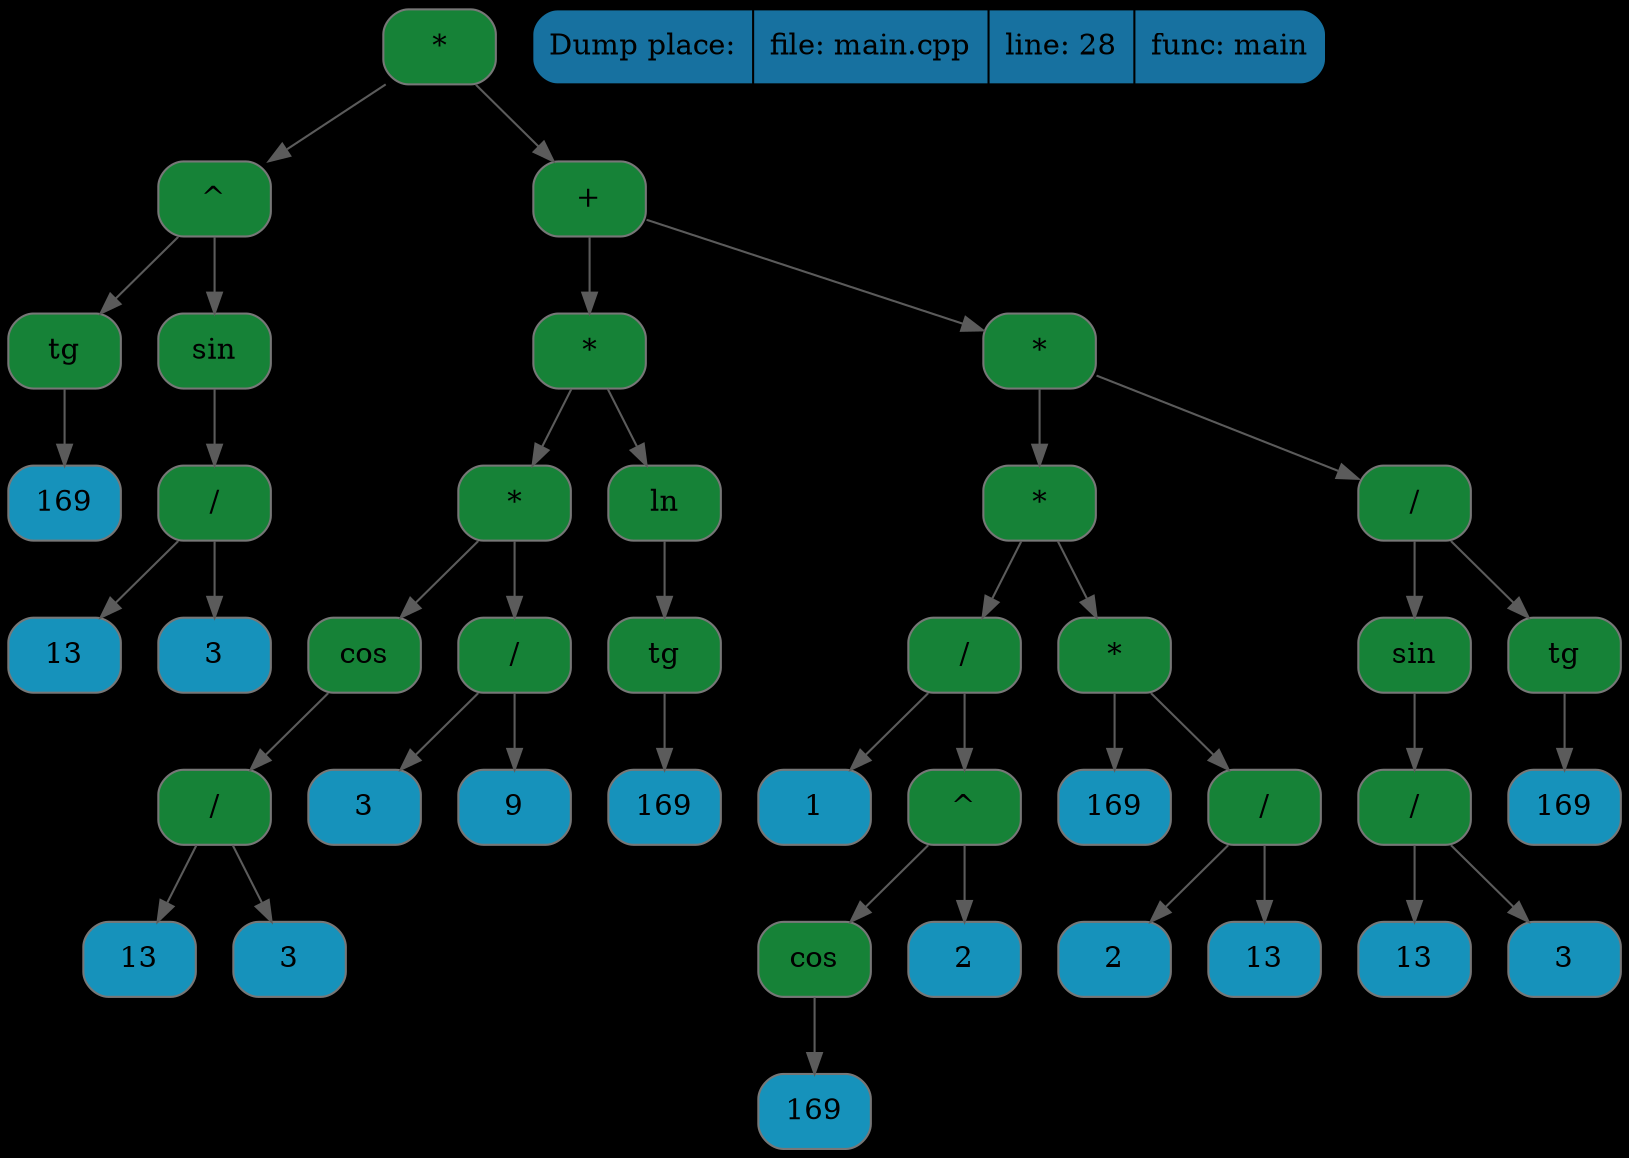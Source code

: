 digraph G{
rankdir=TB
graph [bgcolor="#000000"];
node0x504000000010[shape=Mrecord, style=filled, fillcolor="#168237"label ="*", color = "#777777"];
node0x504000001010[shape=Mrecord, style=filled, fillcolor="#168237"label ="^", color = "#777777"];
node0x504000000050[shape=Mrecord, style=filled, fillcolor="#168237"label ="tg", color = "#777777"];
node0x504000000090[shape=Mrecord, style=filled, fillcolor="#1692bb"label ="169", color = "#777777"];
node0x504000000150[shape=Mrecord, style=filled, fillcolor="#168237"label ="sin", color = "#777777"];
node0x504000000190[shape=Mrecord, style=filled, fillcolor="#168237"label ="/", color = "#777777"];
node0x5040000001d0[shape=Mrecord, style=filled, fillcolor="#1692bb"label ="13", color = "#777777"];
node0x504000000210[shape=Mrecord, style=filled, fillcolor="#1692bb"label ="3", color = "#777777"];
node0x504000001050[shape=Mrecord, style=filled, fillcolor="#168237"label ="+", color = "#777777"];
node0x504000000f90[shape=Mrecord, style=filled, fillcolor="#168237"label ="*", color = "#777777"];
node0x504000000550[shape=Mrecord, style=filled, fillcolor="#168237"label ="*", color = "#777777"];
node0x504000000650[shape=Mrecord, style=filled, fillcolor="#168237"label ="cos", color = "#777777"];
node0x504000000690[shape=Mrecord, style=filled, fillcolor="#168237"label ="/", color = "#777777"];
node0x5040000006d0[shape=Mrecord, style=filled, fillcolor="#1692bb"label ="13", color = "#777777"];
node0x504000000710[shape=Mrecord, style=filled, fillcolor="#1692bb"label ="3", color = "#777777"];
node0x504000000590[shape=Mrecord, style=filled, fillcolor="#168237"label ="/", color = "#777777"];
node0x5040000008d0[shape=Mrecord, style=filled, fillcolor="#1692bb"label ="3", color = "#777777"];
node0x504000000910[shape=Mrecord, style=filled, fillcolor="#1692bb"label ="9", color = "#777777"];
node0x504000000950[shape=Mrecord, style=filled, fillcolor="#168237"label ="ln", color = "#777777"];
node0x504000000450[shape=Mrecord, style=filled, fillcolor="#168237"label ="tg", color = "#777777"];
node0x504000000490[shape=Mrecord, style=filled, fillcolor="#1692bb"label ="169", color = "#777777"];
node0x504000000fd0[shape=Mrecord, style=filled, fillcolor="#168237"label ="*", color = "#777777"];
node0x504000000990[shape=Mrecord, style=filled, fillcolor="#168237"label ="*", color = "#777777"];
node0x504000000a90[shape=Mrecord, style=filled, fillcolor="#168237"label ="/", color = "#777777"];
node0x504000000c10[shape=Mrecord, style=filled, fillcolor="#1692bb"label ="1", color = "#777777"];
node0x504000000c50[shape=Mrecord, style=filled, fillcolor="#168237"label ="^", color = "#777777"];
node0x504000000b90[shape=Mrecord, style=filled, fillcolor="#168237"label ="cos", color = "#777777"];
node0x504000000ad0[shape=Mrecord, style=filled, fillcolor="#1692bb"label ="169", color = "#777777"];
node0x504000000bd0[shape=Mrecord, style=filled, fillcolor="#1692bb"label ="2", color = "#777777"];
node0x5040000009d0[shape=Mrecord, style=filled, fillcolor="#168237"label ="*", color = "#777777"];
node0x504000000ed0[shape=Mrecord, style=filled, fillcolor="#1692bb"label ="169", color = "#777777"];
node0x504000000f10[shape=Mrecord, style=filled, fillcolor="#168237"label ="/", color = "#777777"];
node0x504000000c90[shape=Mrecord, style=filled, fillcolor="#1692bb"label ="2", color = "#777777"];
node0x504000000cd0[shape=Mrecord, style=filled, fillcolor="#1692bb"label ="13", color = "#777777"];
node0x504000000f50[shape=Mrecord, style=filled, fillcolor="#168237"label ="/", color = "#777777"];
node0x504000000250[shape=Mrecord, style=filled, fillcolor="#168237"label ="sin", color = "#777777"];
node0x504000000290[shape=Mrecord, style=filled, fillcolor="#168237"label ="/", color = "#777777"];
node0x5040000002d0[shape=Mrecord, style=filled, fillcolor="#1692bb"label ="13", color = "#777777"];
node0x504000000310[shape=Mrecord, style=filled, fillcolor="#1692bb"label ="3", color = "#777777"];
node0x504000000350[shape=Mrecord, style=filled, fillcolor="#168237"label ="tg", color = "#777777"];
node0x504000000390[shape=Mrecord, style=filled, fillcolor="#1692bb"label ="169", color = "#777777"];
edge[color="#5b5b5b"];
node0x504000000010->node0x504000001010;
node0x504000001010->node0x504000000050;
node0x504000000050->node0x504000000090;
node0x504000001010->node0x504000000150;
node0x504000000150->node0x504000000190;
node0x504000000190->node0x5040000001d0;
node0x504000000190->node0x504000000210;
node0x504000000010->node0x504000001050;
node0x504000001050->node0x504000000f90;
node0x504000000f90->node0x504000000550;
node0x504000000550->node0x504000000650;
node0x504000000650->node0x504000000690;
node0x504000000690->node0x5040000006d0;
node0x504000000690->node0x504000000710;
node0x504000000550->node0x504000000590;
node0x504000000590->node0x5040000008d0;
node0x504000000590->node0x504000000910;
node0x504000000f90->node0x504000000950;
node0x504000000950->node0x504000000450;
node0x504000000450->node0x504000000490;
node0x504000001050->node0x504000000fd0;
node0x504000000fd0->node0x504000000990;
node0x504000000990->node0x504000000a90;
node0x504000000a90->node0x504000000c10;
node0x504000000a90->node0x504000000c50;
node0x504000000c50->node0x504000000b90;
node0x504000000b90->node0x504000000ad0;
node0x504000000c50->node0x504000000bd0;
node0x504000000990->node0x5040000009d0;
node0x5040000009d0->node0x504000000ed0;
node0x5040000009d0->node0x504000000f10;
node0x504000000f10->node0x504000000c90;
node0x504000000f10->node0x504000000cd0;
node0x504000000fd0->node0x504000000f50;
node0x504000000f50->node0x504000000250;
node0x504000000250->node0x504000000290;
node0x504000000290->node0x5040000002d0;
node0x504000000290->node0x504000000310;
node0x504000000f50->node0x504000000350;
node0x504000000350->node0x504000000390;
place[shape=Mrecord, style=filled, fillcolor="#1771a0",label  = "Dump place:| file: main.cpp |<f0> line: 28 |<f1> func: main", color = "#000000"];
}
